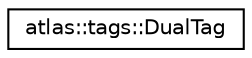 digraph "Graphical Class Hierarchy"
{
  edge [fontname="Helvetica",fontsize="10",labelfontname="Helvetica",labelfontsize="10"];
  node [fontname="Helvetica",fontsize="10",shape=record];
  rankdir="LR";
  Node1 [label="atlas::tags::DualTag",height=0.2,width=0.4,color="black", fillcolor="white", style="filled",URL="$structatlas_1_1tags_1_1DualTag.html"];
}
